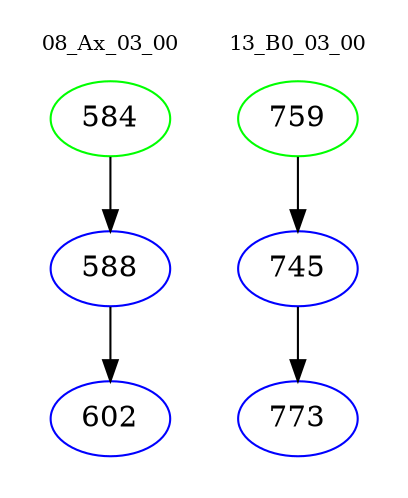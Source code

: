 digraph{
subgraph cluster_0 {
color = white
label = "08_Ax_03_00";
fontsize=10;
T0_584 [label="584", color="green"]
T0_584 -> T0_588 [color="black"]
T0_588 [label="588", color="blue"]
T0_588 -> T0_602 [color="black"]
T0_602 [label="602", color="blue"]
}
subgraph cluster_1 {
color = white
label = "13_B0_03_00";
fontsize=10;
T1_759 [label="759", color="green"]
T1_759 -> T1_745 [color="black"]
T1_745 [label="745", color="blue"]
T1_745 -> T1_773 [color="black"]
T1_773 [label="773", color="blue"]
}
}
